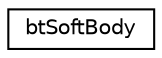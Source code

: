 digraph G
{
  edge [fontname="Helvetica",fontsize="10",labelfontname="Helvetica",labelfontsize="10"];
  node [fontname="Helvetica",fontsize="10",shape=record];
  rankdir=LR;
  Node1 [label="btSoftBody",height=0.2,width=0.4,color="black", fillcolor="white", style="filled",URL="$da/d60/classbtSoftBody.html"];
}

